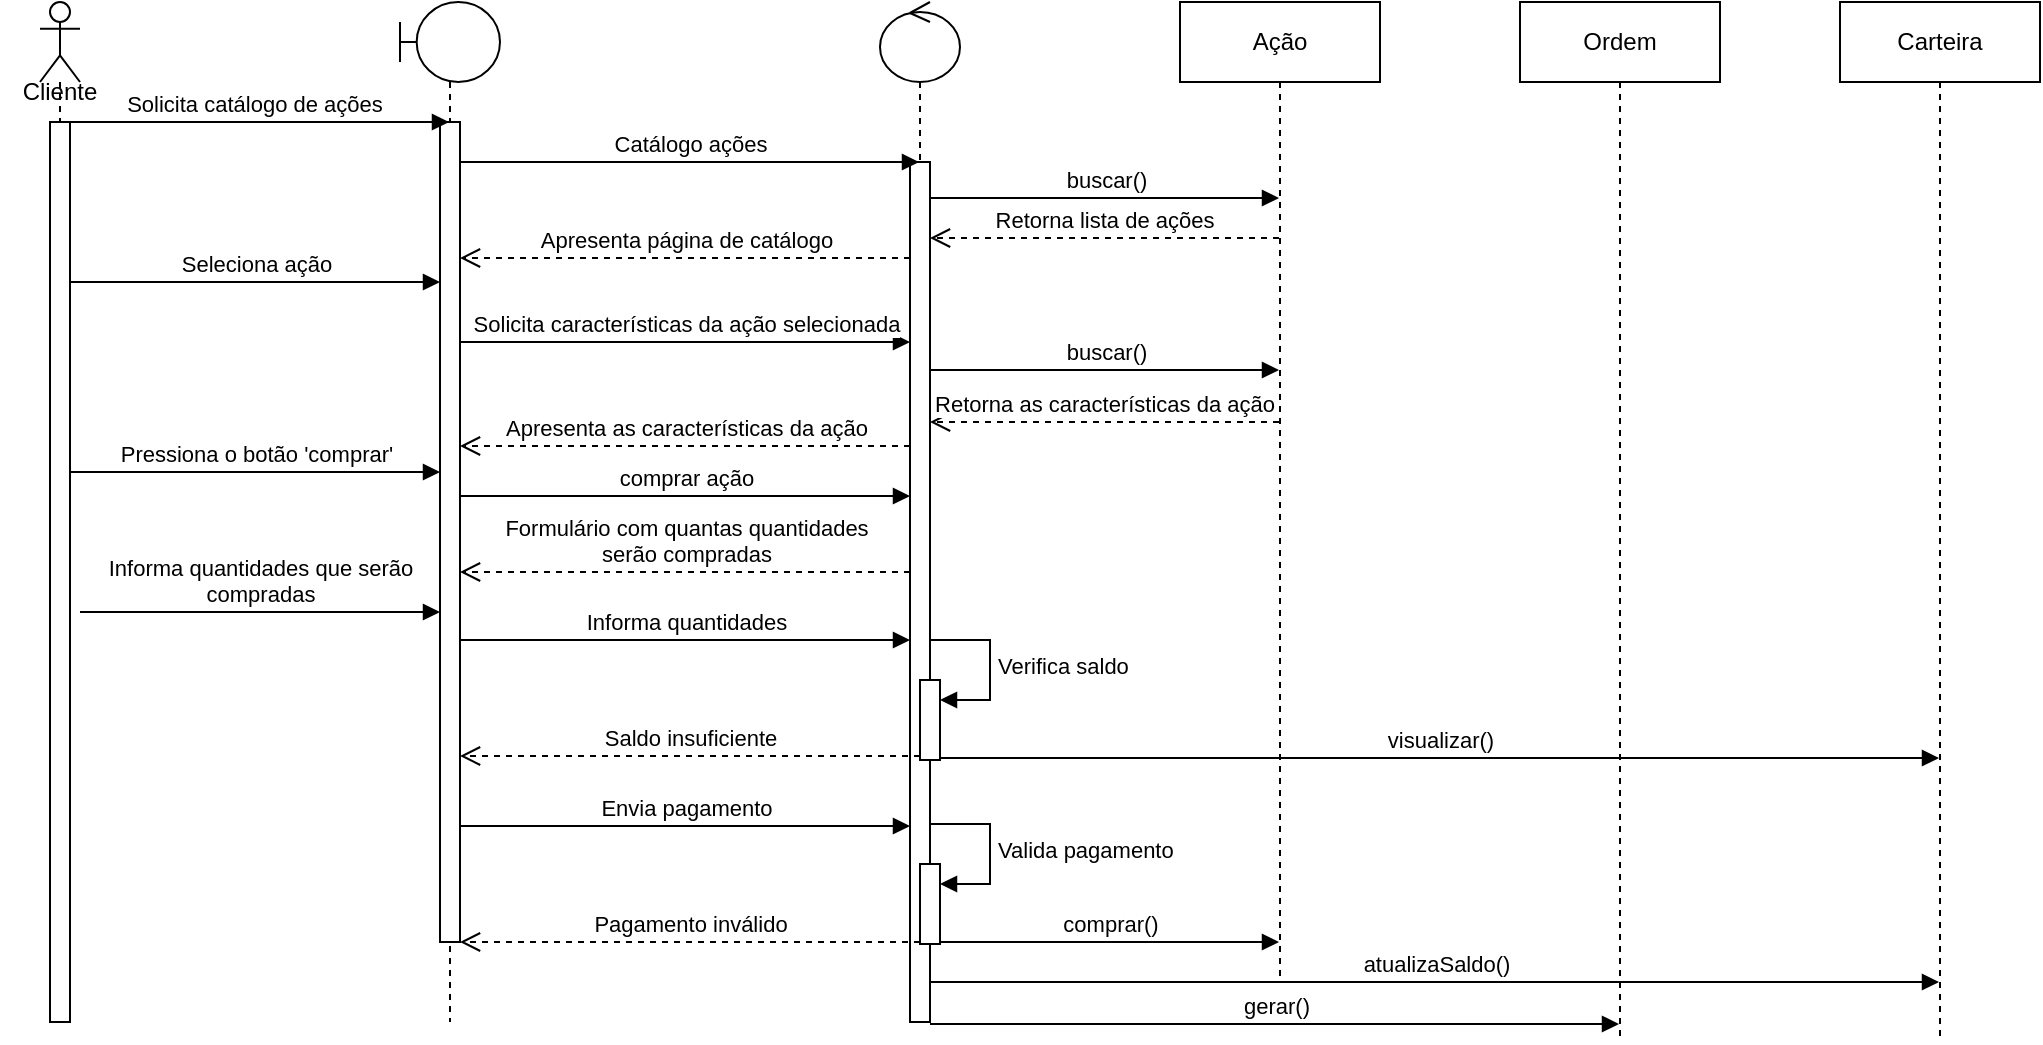 <mxfile version="24.7.16">
  <diagram name="Página-1" id="KF2_ladcj-vhl3kibzI2">
    <mxGraphModel dx="1600" dy="609" grid="1" gridSize="10" guides="1" tooltips="1" connect="1" arrows="1" fold="1" page="1" pageScale="1" pageWidth="827" pageHeight="1169" math="0" shadow="0">
      <root>
        <mxCell id="0" />
        <mxCell id="1" parent="0" />
        <mxCell id="QnlgLzVFs53YzpZ4HouB-1" value="" style="shape=umlLifeline;perimeter=lifelinePerimeter;whiteSpace=wrap;html=1;container=1;dropTarget=0;collapsible=0;recursiveResize=0;outlineConnect=0;portConstraint=eastwest;newEdgeStyle={&quot;curved&quot;:0,&quot;rounded&quot;:0};participant=umlActor;" parent="1" vertex="1">
          <mxGeometry x="130" y="30" width="20" height="510" as="geometry" />
        </mxCell>
        <mxCell id="QnlgLzVFs53YzpZ4HouB-7" value="" style="html=1;points=[[0,0,0,0,5],[0,1,0,0,-5],[1,0,0,0,5],[1,1,0,0,-5]];perimeter=orthogonalPerimeter;outlineConnect=0;targetShapes=umlLifeline;portConstraint=eastwest;newEdgeStyle={&quot;curved&quot;:0,&quot;rounded&quot;:0};" parent="QnlgLzVFs53YzpZ4HouB-1" vertex="1">
          <mxGeometry x="5" y="60" width="10" height="450" as="geometry" />
        </mxCell>
        <mxCell id="QnlgLzVFs53YzpZ4HouB-3" value="Cliente" style="text;html=1;align=center;verticalAlign=middle;whiteSpace=wrap;rounded=0;" parent="1" vertex="1">
          <mxGeometry x="110" y="60" width="60" height="30" as="geometry" />
        </mxCell>
        <mxCell id="QnlgLzVFs53YzpZ4HouB-5" value="" style="shape=umlLifeline;perimeter=lifelinePerimeter;whiteSpace=wrap;html=1;container=1;dropTarget=0;collapsible=0;recursiveResize=0;outlineConnect=0;portConstraint=eastwest;newEdgeStyle={&quot;curved&quot;:0,&quot;rounded&quot;:0};participant=umlBoundary;" parent="1" vertex="1">
          <mxGeometry x="310" y="30" width="50" height="510" as="geometry" />
        </mxCell>
        <mxCell id="QnlgLzVFs53YzpZ4HouB-9" value="" style="html=1;points=[[0,0,0,0,5],[0,1,0,0,-5],[1,0,0,0,5],[1,1,0,0,-5]];perimeter=orthogonalPerimeter;outlineConnect=0;targetShapes=umlLifeline;portConstraint=eastwest;newEdgeStyle={&quot;curved&quot;:0,&quot;rounded&quot;:0};" parent="QnlgLzVFs53YzpZ4HouB-5" vertex="1">
          <mxGeometry x="20" y="60" width="10" height="410" as="geometry" />
        </mxCell>
        <mxCell id="QnlgLzVFs53YzpZ4HouB-6" value="" style="shape=umlLifeline;perimeter=lifelinePerimeter;whiteSpace=wrap;html=1;container=1;dropTarget=0;collapsible=0;recursiveResize=0;outlineConnect=0;portConstraint=eastwest;newEdgeStyle={&quot;curved&quot;:0,&quot;rounded&quot;:0};participant=umlControl;" parent="1" vertex="1">
          <mxGeometry x="550" y="30" width="40" height="510" as="geometry" />
        </mxCell>
        <mxCell id="QnlgLzVFs53YzpZ4HouB-10" value="" style="html=1;points=[[0,0,0,0,5],[0,1,0,0,-5],[1,0,0,0,5],[1,1,0,0,-5]];perimeter=orthogonalPerimeter;outlineConnect=0;targetShapes=umlLifeline;portConstraint=eastwest;newEdgeStyle={&quot;curved&quot;:0,&quot;rounded&quot;:0};" parent="QnlgLzVFs53YzpZ4HouB-6" vertex="1">
          <mxGeometry x="15" y="80" width="10" height="430" as="geometry" />
        </mxCell>
        <mxCell id="QnlgLzVFs53YzpZ4HouB-29" value="" style="html=1;points=[[0,0,0,0,5],[0,1,0,0,-5],[1,0,0,0,5],[1,1,0,0,-5]];perimeter=orthogonalPerimeter;outlineConnect=0;targetShapes=umlLifeline;portConstraint=eastwest;newEdgeStyle={&quot;curved&quot;:0,&quot;rounded&quot;:0};" parent="QnlgLzVFs53YzpZ4HouB-6" vertex="1">
          <mxGeometry x="20" y="431" width="10" height="40" as="geometry" />
        </mxCell>
        <mxCell id="QnlgLzVFs53YzpZ4HouB-30" value="Valida pagamento" style="html=1;align=left;spacingLeft=2;endArrow=block;rounded=0;edgeStyle=orthogonalEdgeStyle;curved=0;rounded=0;" parent="QnlgLzVFs53YzpZ4HouB-6" target="QnlgLzVFs53YzpZ4HouB-29" edge="1">
          <mxGeometry relative="1" as="geometry">
            <mxPoint x="25" y="411" as="sourcePoint" />
            <Array as="points">
              <mxPoint x="55" y="441" />
            </Array>
          </mxGeometry>
        </mxCell>
        <mxCell id="ZJKrtKzg1vS7jxPITWAP-9" value="" style="html=1;points=[[0,0,0,0,5],[0,1,0,0,-5],[1,0,0,0,5],[1,1,0,0,-5]];perimeter=orthogonalPerimeter;outlineConnect=0;targetShapes=umlLifeline;portConstraint=eastwest;newEdgeStyle={&quot;curved&quot;:0,&quot;rounded&quot;:0};" vertex="1" parent="QnlgLzVFs53YzpZ4HouB-6">
          <mxGeometry x="20" y="339" width="10" height="40" as="geometry" />
        </mxCell>
        <mxCell id="ZJKrtKzg1vS7jxPITWAP-10" value="Verifica saldo" style="html=1;align=left;spacingLeft=2;endArrow=block;rounded=0;edgeStyle=orthogonalEdgeStyle;curved=0;rounded=0;" edge="1" target="ZJKrtKzg1vS7jxPITWAP-9" parent="QnlgLzVFs53YzpZ4HouB-6">
          <mxGeometry relative="1" as="geometry">
            <mxPoint x="25" y="319" as="sourcePoint" />
            <Array as="points">
              <mxPoint x="55" y="349" />
            </Array>
          </mxGeometry>
        </mxCell>
        <mxCell id="QnlgLzVFs53YzpZ4HouB-8" value="Solicita catálogo de ações" style="html=1;verticalAlign=bottom;endArrow=block;curved=0;rounded=0;" parent="1" target="QnlgLzVFs53YzpZ4HouB-5" edge="1">
          <mxGeometry width="80" relative="1" as="geometry">
            <mxPoint x="140" y="90" as="sourcePoint" />
            <mxPoint x="220" y="90" as="targetPoint" />
          </mxGeometry>
        </mxCell>
        <mxCell id="QnlgLzVFs53YzpZ4HouB-11" value="Catálogo ações" style="html=1;verticalAlign=bottom;endArrow=block;curved=0;rounded=0;" parent="1" edge="1">
          <mxGeometry width="80" relative="1" as="geometry">
            <mxPoint x="340" y="110" as="sourcePoint" />
            <mxPoint x="569.5" y="110" as="targetPoint" />
          </mxGeometry>
        </mxCell>
        <mxCell id="QnlgLzVFs53YzpZ4HouB-12" value="Apresenta página de catálogo" style="html=1;verticalAlign=bottom;endArrow=open;dashed=1;endSize=8;curved=0;rounded=0;" parent="1" edge="1">
          <mxGeometry relative="1" as="geometry">
            <mxPoint x="565" y="158" as="sourcePoint" />
            <mxPoint x="340" y="158" as="targetPoint" />
          </mxGeometry>
        </mxCell>
        <mxCell id="QnlgLzVFs53YzpZ4HouB-13" value="Seleciona ação" style="html=1;verticalAlign=bottom;endArrow=block;curved=0;rounded=0;" parent="1" target="QnlgLzVFs53YzpZ4HouB-9" edge="1">
          <mxGeometry width="80" relative="1" as="geometry">
            <mxPoint x="145" y="170" as="sourcePoint" />
            <mxPoint x="250" y="200" as="targetPoint" />
          </mxGeometry>
        </mxCell>
        <mxCell id="QnlgLzVFs53YzpZ4HouB-14" value="Solicita características da ação selecionada" style="html=1;verticalAlign=bottom;endArrow=block;curved=0;rounded=0;" parent="1" edge="1">
          <mxGeometry width="80" relative="1" as="geometry">
            <mxPoint x="340" y="200" as="sourcePoint" />
            <mxPoint x="565" y="200" as="targetPoint" />
          </mxGeometry>
        </mxCell>
        <mxCell id="QnlgLzVFs53YzpZ4HouB-17" value="Ação" style="shape=umlLifeline;perimeter=lifelinePerimeter;whiteSpace=wrap;html=1;container=1;dropTarget=0;collapsible=0;recursiveResize=0;outlineConnect=0;portConstraint=eastwest;newEdgeStyle={&quot;curved&quot;:0,&quot;rounded&quot;:0};" parent="1" vertex="1">
          <mxGeometry x="700" y="30" width="100" height="490" as="geometry" />
        </mxCell>
        <mxCell id="QnlgLzVFs53YzpZ4HouB-18" value="Apresenta as características da ação" style="html=1;verticalAlign=bottom;endArrow=open;dashed=1;endSize=8;curved=0;rounded=0;" parent="1" edge="1">
          <mxGeometry relative="1" as="geometry">
            <mxPoint x="565" y="252" as="sourcePoint" />
            <mxPoint x="340" y="252" as="targetPoint" />
          </mxGeometry>
        </mxCell>
        <mxCell id="QnlgLzVFs53YzpZ4HouB-19" value="Pressiona o botão &#39;comprar&#39;" style="html=1;verticalAlign=bottom;endArrow=block;curved=0;rounded=0;" parent="1" target="QnlgLzVFs53YzpZ4HouB-9" edge="1">
          <mxGeometry width="80" relative="1" as="geometry">
            <mxPoint x="145" y="265" as="sourcePoint" />
            <mxPoint x="320" y="265" as="targetPoint" />
          </mxGeometry>
        </mxCell>
        <mxCell id="QnlgLzVFs53YzpZ4HouB-22" value="Informa quantidades que serão &lt;br&gt;compradas" style="html=1;verticalAlign=bottom;endArrow=block;curved=0;rounded=0;" parent="1" edge="1">
          <mxGeometry width="80" relative="1" as="geometry">
            <mxPoint x="150" y="335" as="sourcePoint" />
            <mxPoint x="330" y="335" as="targetPoint" />
          </mxGeometry>
        </mxCell>
        <mxCell id="QnlgLzVFs53YzpZ4HouB-24" value="Envia pagamento" style="html=1;verticalAlign=bottom;endArrow=block;curved=0;rounded=0;" parent="1" edge="1">
          <mxGeometry width="80" relative="1" as="geometry">
            <mxPoint x="340" y="442" as="sourcePoint" />
            <mxPoint x="565" y="442" as="targetPoint" />
          </mxGeometry>
        </mxCell>
        <mxCell id="QnlgLzVFs53YzpZ4HouB-31" value="comprar()" style="html=1;verticalAlign=bottom;endArrow=block;curved=0;rounded=0;" parent="1" edge="1">
          <mxGeometry width="80" relative="1" as="geometry">
            <mxPoint x="580" y="500.0" as="sourcePoint" />
            <mxPoint x="749.5" y="500.0" as="targetPoint" />
          </mxGeometry>
        </mxCell>
        <mxCell id="QnlgLzVFs53YzpZ4HouB-32" value="Ordem" style="shape=umlLifeline;perimeter=lifelinePerimeter;whiteSpace=wrap;html=1;container=1;dropTarget=0;collapsible=0;recursiveResize=0;outlineConnect=0;portConstraint=eastwest;newEdgeStyle={&quot;curved&quot;:0,&quot;rounded&quot;:0};" parent="1" vertex="1">
          <mxGeometry x="870" y="30" width="100" height="520" as="geometry" />
        </mxCell>
        <mxCell id="QnlgLzVFs53YzpZ4HouB-33" value="gerar()" style="html=1;verticalAlign=bottom;endArrow=block;curved=0;rounded=0;" parent="1" edge="1">
          <mxGeometry width="80" relative="1" as="geometry">
            <mxPoint x="575" y="541" as="sourcePoint" />
            <mxPoint x="919.5" y="541" as="targetPoint" />
          </mxGeometry>
        </mxCell>
        <mxCell id="QnlgLzVFs53YzpZ4HouB-34" value="Pagamento inválido" style="html=1;verticalAlign=bottom;endArrow=open;dashed=1;endSize=8;curved=0;rounded=0;" parent="1" edge="1">
          <mxGeometry relative="1" as="geometry">
            <mxPoint x="570" y="500" as="sourcePoint" />
            <mxPoint x="340" y="500" as="targetPoint" />
          </mxGeometry>
        </mxCell>
        <mxCell id="ZJKrtKzg1vS7jxPITWAP-3" value="buscar()" style="html=1;verticalAlign=bottom;endArrow=block;curved=0;rounded=0;" edge="1" parent="1">
          <mxGeometry width="80" relative="1" as="geometry">
            <mxPoint x="575" y="128" as="sourcePoint" />
            <mxPoint x="749.5" y="128" as="targetPoint" />
          </mxGeometry>
        </mxCell>
        <mxCell id="ZJKrtKzg1vS7jxPITWAP-4" value="Retorna lista de ações" style="html=1;verticalAlign=bottom;endArrow=open;dashed=1;endSize=8;curved=0;rounded=0;" edge="1" parent="1" source="QnlgLzVFs53YzpZ4HouB-17">
          <mxGeometry relative="1" as="geometry">
            <mxPoint x="690" y="148" as="sourcePoint" />
            <mxPoint x="575" y="148" as="targetPoint" />
          </mxGeometry>
        </mxCell>
        <mxCell id="ZJKrtKzg1vS7jxPITWAP-5" value="buscar()" style="html=1;verticalAlign=bottom;endArrow=block;curved=0;rounded=0;" edge="1" parent="1">
          <mxGeometry width="80" relative="1" as="geometry">
            <mxPoint x="575" y="214" as="sourcePoint" />
            <mxPoint x="749.5" y="214" as="targetPoint" />
          </mxGeometry>
        </mxCell>
        <mxCell id="ZJKrtKzg1vS7jxPITWAP-6" value="Retorna as características da ação" style="html=1;verticalAlign=bottom;endArrow=open;dashed=1;endSize=8;curved=0;rounded=0;" edge="1" parent="1">
          <mxGeometry relative="1" as="geometry">
            <mxPoint x="749.5" y="240" as="sourcePoint" />
            <mxPoint x="575" y="240" as="targetPoint" />
          </mxGeometry>
        </mxCell>
        <mxCell id="ZJKrtKzg1vS7jxPITWAP-7" value="Carteira" style="shape=umlLifeline;perimeter=lifelinePerimeter;whiteSpace=wrap;html=1;container=1;dropTarget=0;collapsible=0;recursiveResize=0;outlineConnect=0;portConstraint=eastwest;newEdgeStyle={&quot;curved&quot;:0,&quot;rounded&quot;:0};" vertex="1" parent="1">
          <mxGeometry x="1030" y="30" width="100" height="520" as="geometry" />
        </mxCell>
        <mxCell id="ZJKrtKzg1vS7jxPITWAP-8" value="comprar ação" style="html=1;verticalAlign=bottom;endArrow=block;curved=0;rounded=0;" edge="1" parent="1" target="QnlgLzVFs53YzpZ4HouB-10">
          <mxGeometry width="80" relative="1" as="geometry">
            <mxPoint x="340" y="277" as="sourcePoint" />
            <mxPoint x="569.5" y="277" as="targetPoint" />
          </mxGeometry>
        </mxCell>
        <mxCell id="ZJKrtKzg1vS7jxPITWAP-11" value="visualizar()" style="html=1;verticalAlign=bottom;endArrow=block;curved=0;rounded=0;" edge="1" parent="1">
          <mxGeometry width="80" relative="1" as="geometry">
            <mxPoint x="580" y="408" as="sourcePoint" />
            <mxPoint x="1079.5" y="408" as="targetPoint" />
          </mxGeometry>
        </mxCell>
        <mxCell id="ZJKrtKzg1vS7jxPITWAP-12" value="Saldo insuficiente" style="html=1;verticalAlign=bottom;endArrow=open;dashed=1;endSize=8;curved=0;rounded=0;" edge="1" parent="1">
          <mxGeometry relative="1" as="geometry">
            <mxPoint x="570" y="407" as="sourcePoint" />
            <mxPoint x="340" y="407" as="targetPoint" />
          </mxGeometry>
        </mxCell>
        <mxCell id="ZJKrtKzg1vS7jxPITWAP-13" value="Formulário com quantas quantidades &lt;br&gt;serão compradas" style="html=1;verticalAlign=bottom;endArrow=open;dashed=1;endSize=8;curved=0;rounded=0;" edge="1" parent="1">
          <mxGeometry relative="1" as="geometry">
            <mxPoint x="565" y="315" as="sourcePoint" />
            <mxPoint x="340" y="315" as="targetPoint" />
          </mxGeometry>
        </mxCell>
        <mxCell id="ZJKrtKzg1vS7jxPITWAP-14" value="Informa quantidades" style="html=1;verticalAlign=bottom;endArrow=block;curved=0;rounded=0;" edge="1" parent="1">
          <mxGeometry width="80" relative="1" as="geometry">
            <mxPoint x="340" y="349" as="sourcePoint" />
            <mxPoint x="565" y="349" as="targetPoint" />
          </mxGeometry>
        </mxCell>
        <mxCell id="ZJKrtKzg1vS7jxPITWAP-15" value="atualizaSaldo()" style="html=1;verticalAlign=bottom;endArrow=block;curved=0;rounded=0;" edge="1" parent="1">
          <mxGeometry width="80" relative="1" as="geometry">
            <mxPoint x="575" y="520" as="sourcePoint" />
            <mxPoint x="1079.5" y="520" as="targetPoint" />
          </mxGeometry>
        </mxCell>
      </root>
    </mxGraphModel>
  </diagram>
</mxfile>
